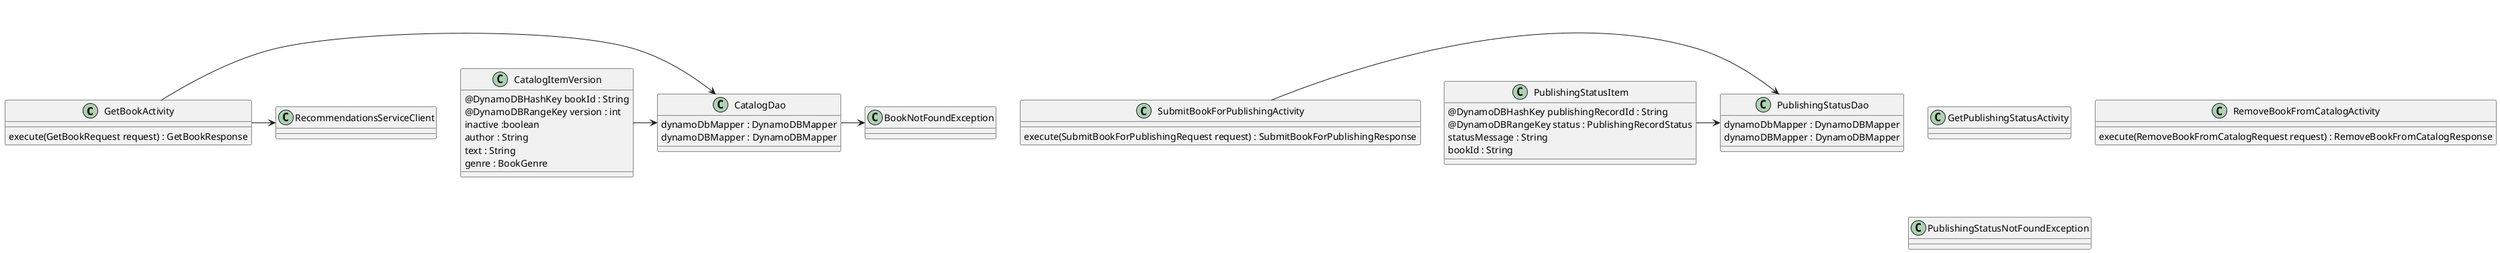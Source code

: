 @startuml


class GetBookActivity {

    execute(GetBookRequest request) : GetBookResponse

}


class GetPublishingStatusActivity

class RemoveBookFromCatalogActivity {

    execute(RemoveBookFromCatalogRequest request) : RemoveBookFromCatalogResponse

}

class SubmitBookForPublishingActivity {

    execute(SubmitBookForPublishingRequest request) : SubmitBookForPublishingResponse

}

class RecommendationsServiceClient

class CatalogDao {

    dynamoDbMapper : DynamoDBMapper
    dynamoDBMapper : DynamoDBMapper

}

class PublishingStatusDao {

    dynamoDbMapper : DynamoDBMapper
    dynamoDBMapper : DynamoDBMapper

}

class CatalogItemVersion {

    @DynamoDBHashKey bookId : String
    @DynamoDBRangeKey version : int
    inactive :boolean
    author : String
    text : String
    genre : BookGenre

}

class PublishingStatusItem {

    @DynamoDBHashKey publishingRecordId : String
    @DynamoDBRangeKey status : PublishingRecordStatus
    statusMessage : String
    bookId : String


}

class BookNotFoundException
class PublishingStatusNotFoundException

GetBookActivity -> CatalogDao
GetBookActivity -> RecommendationsServiceClient
SubmitBookForPublishingActivity -> PublishingStatusDao

CatalogItemVersion -> CatalogDao
PublishingStatusItem -> PublishingStatusDao
CatalogDao -> BookNotFoundException


@enduml